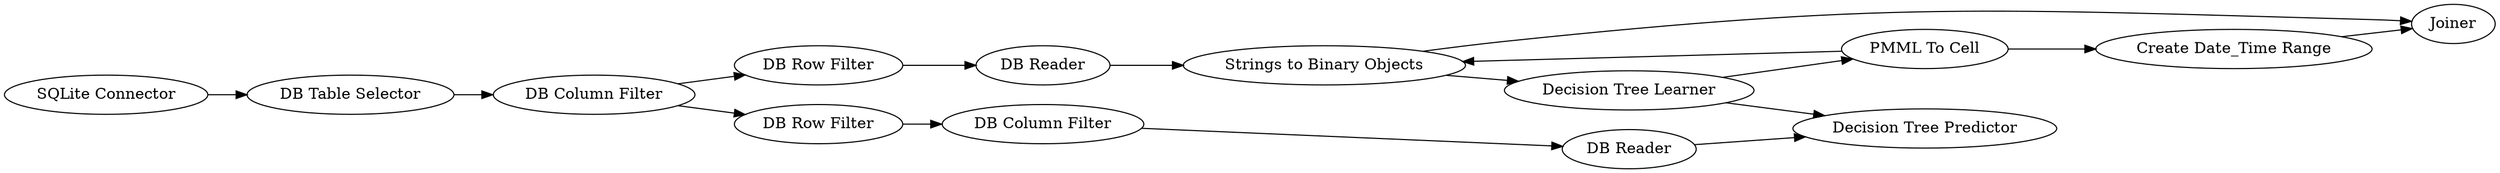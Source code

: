 digraph {
	183 [label="SQLite Connector"]
	184 [label="DB Table Selector"]
	185 [label="DB Column Filter"]
	186 [label="DB Row Filter"]
	187 [label="DB Row Filter"]
	188 [label="DB Column Filter"]
	190 [label="Number To String"]
	193 [label="Decision Tree Predictor"]
	194 [label="DB Reader"]
	195 [label="Decision Tree Learner"]
	196 [label="DB Reader"]
	177 [label="PMML To Cell"]
	190 [label="Strings to Binary Objects"]
	191 [label="Create Date_Time Range"]
	192 [label=Joiner]
	177 -> 191
	177 -> 190
	190 -> 192
	191 -> 192
	183 -> 184
	184 -> 185
	185 -> 187
	185 -> 186
	186 -> 194
	187 -> 188
	188 -> 196
	190 -> 195
	194 -> 190
	195 -> 193
	195 -> 177
	196 -> 193
	rankdir=LR
}
